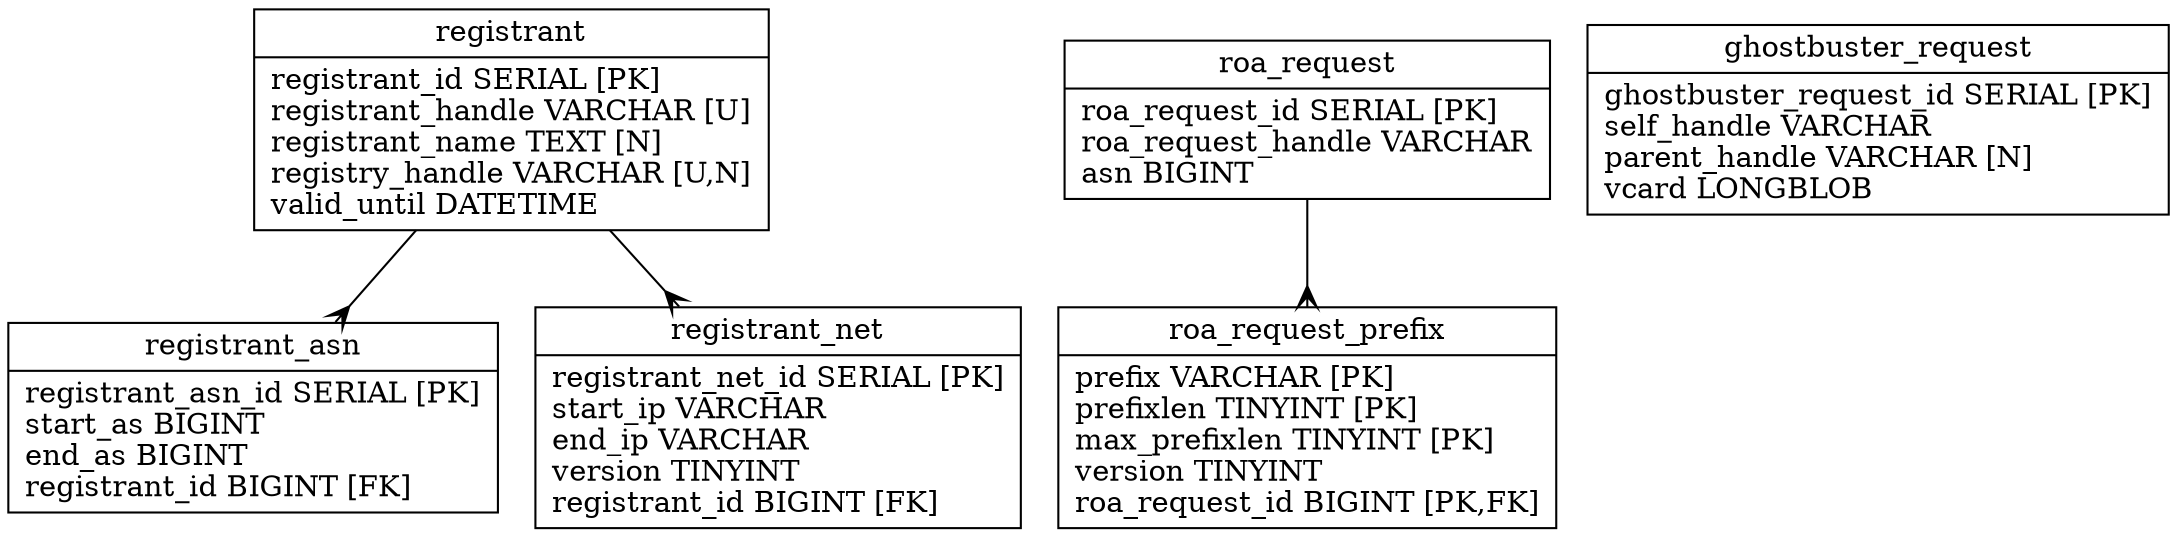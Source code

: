 // Automatically generated from irdbd.sql

digraph test {
	edge [arrowtail=none, arrowhead=crow];
	graph [ratio=fill, overlap=false];
	node [label="\N", fillcolor=white, shape=record, style=filled];
	node1 [label="{registrant\n|registrant_id\ SERIAL\ [PK]\lregistrant_handle\ VARCHAR\ [U]\lregistrant_name\ TEXT\ [N]\lregistry_handle\ VARCHAR\ [U,N]\lvalid_until\ DATETIME\l}"];
	node2 [label="{registrant_asn\n|registrant_asn_id\ SERIAL\ [PK]\lstart_as\ BIGINT\lend_as\ BIGINT\lregistrant_id\ BIGINT\ [FK]\l}"];
	node3 [label="{registrant_net\n|registrant_net_id\ SERIAL\ [PK]\lstart_ip\ VARCHAR\lend_ip\ VARCHAR\lversion\ TINYINT\lregistrant_id\ BIGINT\ [FK]\l}"];
	node4 [label="{roa_request\n|roa_request_id\ SERIAL\ [PK]\lroa_request_handle\ VARCHAR\lasn\ BIGINT\l}"];
	node5 [label="{roa_request_prefix\n|prefix\ VARCHAR\ [PK]\lprefixlen\ TINYINT\ [PK]\lmax_prefixlen\ TINYINT\ [PK]\lversion\ TINYINT\lroa_request_id\ BIGINT\ [PK,FK]\l}"];
	node6 [label="{ghostbuster_request\n|ghostbuster_request_id\ SERIAL\ [PK]\lself_handle\ VARCHAR\lparent_handle\ VARCHAR\ [N]\lvcard\ LONGBLOB\l}"];
	node1 -> node2 [arrowtail=none, arrowhead=crow];
	node1 -> node3 [arrowtail=none, arrowhead=crow];
	node4 -> node5 [arrowtail=none, arrowhead=crow];
}
